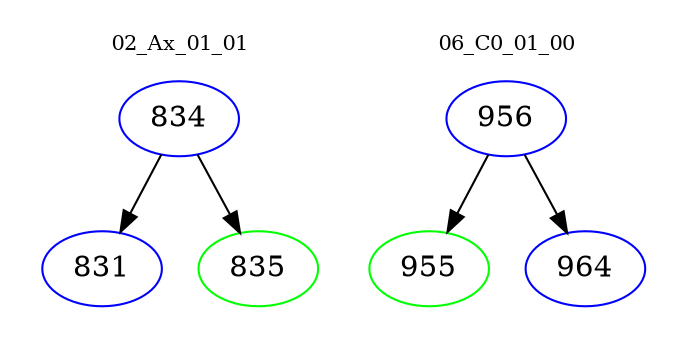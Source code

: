 digraph{
subgraph cluster_0 {
color = white
label = "02_Ax_01_01";
fontsize=10;
T0_834 [label="834", color="blue"]
T0_834 -> T0_831 [color="black"]
T0_831 [label="831", color="blue"]
T0_834 -> T0_835 [color="black"]
T0_835 [label="835", color="green"]
}
subgraph cluster_1 {
color = white
label = "06_C0_01_00";
fontsize=10;
T1_956 [label="956", color="blue"]
T1_956 -> T1_955 [color="black"]
T1_955 [label="955", color="green"]
T1_956 -> T1_964 [color="black"]
T1_964 [label="964", color="blue"]
}
}
